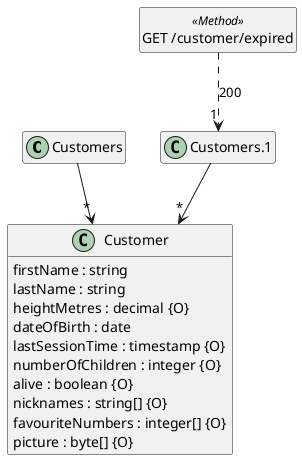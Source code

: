 @startuml
hide <<Method>> circle
hide empty methods
hide empty fields
set namespaceSeparator none

class "Customers" {
}

class "Customer" {
  firstName : string
  lastName : string
  heightMetres : decimal {O}
  dateOfBirth : date
  lastSessionTime : timestamp {O}
  numberOfChildren : integer {O}
  alive : boolean {O}
  nicknames : string[] {O}
  favouriteNumbers : integer[] {O}
  picture : byte[] {O}
}

class "Customers.1" {
}

class "GET /customer/expired" <<Method>> {
}

"Customers" --> "*" "Customer"

"Customers.1" --> "*" "Customer"

"GET /customer/expired" ..> "1" "Customers.1" : "200"

@enduml